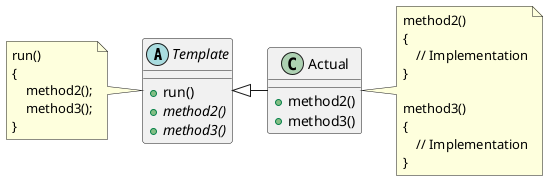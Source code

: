 @startuml
'https://plantuml.com/class-diagram

abstract class Template {
    {method} +run()
    {method} {abstract} +method2()
    {method} {abstract} +method3()
}
note left of Template
run()
{
    method2();
    method3();
}
end note

class Actual {
    {method} +method2()
    {method} +method3()
}

Actual -left-|> Template
note right of Actual
method2()
{
    // Implementation
}

method3()
{
    // Implementation
}
end note



'abstract class AbstractList
'abstract AbstractCollection
'interface List
'interface Collection
'
'List <|-- AbstractList
'Collection <|-- AbstractCollection
'
'Collection <|- List
'AbstractCollection <|- AbstractList
'AbstractList <|-- ArrayList
'
'class ArrayList {
'Object[] elementData
'size()
'}
'
'enum TimeUnit {
'DAYS
'HOURS
'MINUTES
'}

@enduml